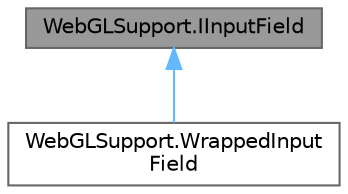 digraph "WebGLSupport.IInputField"
{
 // LATEX_PDF_SIZE
  bgcolor="transparent";
  edge [fontname=Helvetica,fontsize=10,labelfontname=Helvetica,labelfontsize=10];
  node [fontname=Helvetica,fontsize=10,shape=box,height=0.2,width=0.4];
  Node1 [id="Node000001",label="WebGLSupport.IInputField",height=0.2,width=0.4,color="gray40", fillcolor="grey60", style="filled", fontcolor="black",tooltip=" "];
  Node1 -> Node2 [id="edge1_Node000001_Node000002",dir="back",color="steelblue1",style="solid",tooltip=" "];
  Node2 [id="Node000002",label="WebGLSupport.WrappedInput\lField",height=0.2,width=0.4,color="gray40", fillcolor="white", style="filled",URL="$class_web_g_l_support_1_1_wrapped_input_field.html",tooltip="Wrapper for UnityEngine.UI.InputField."];
}
